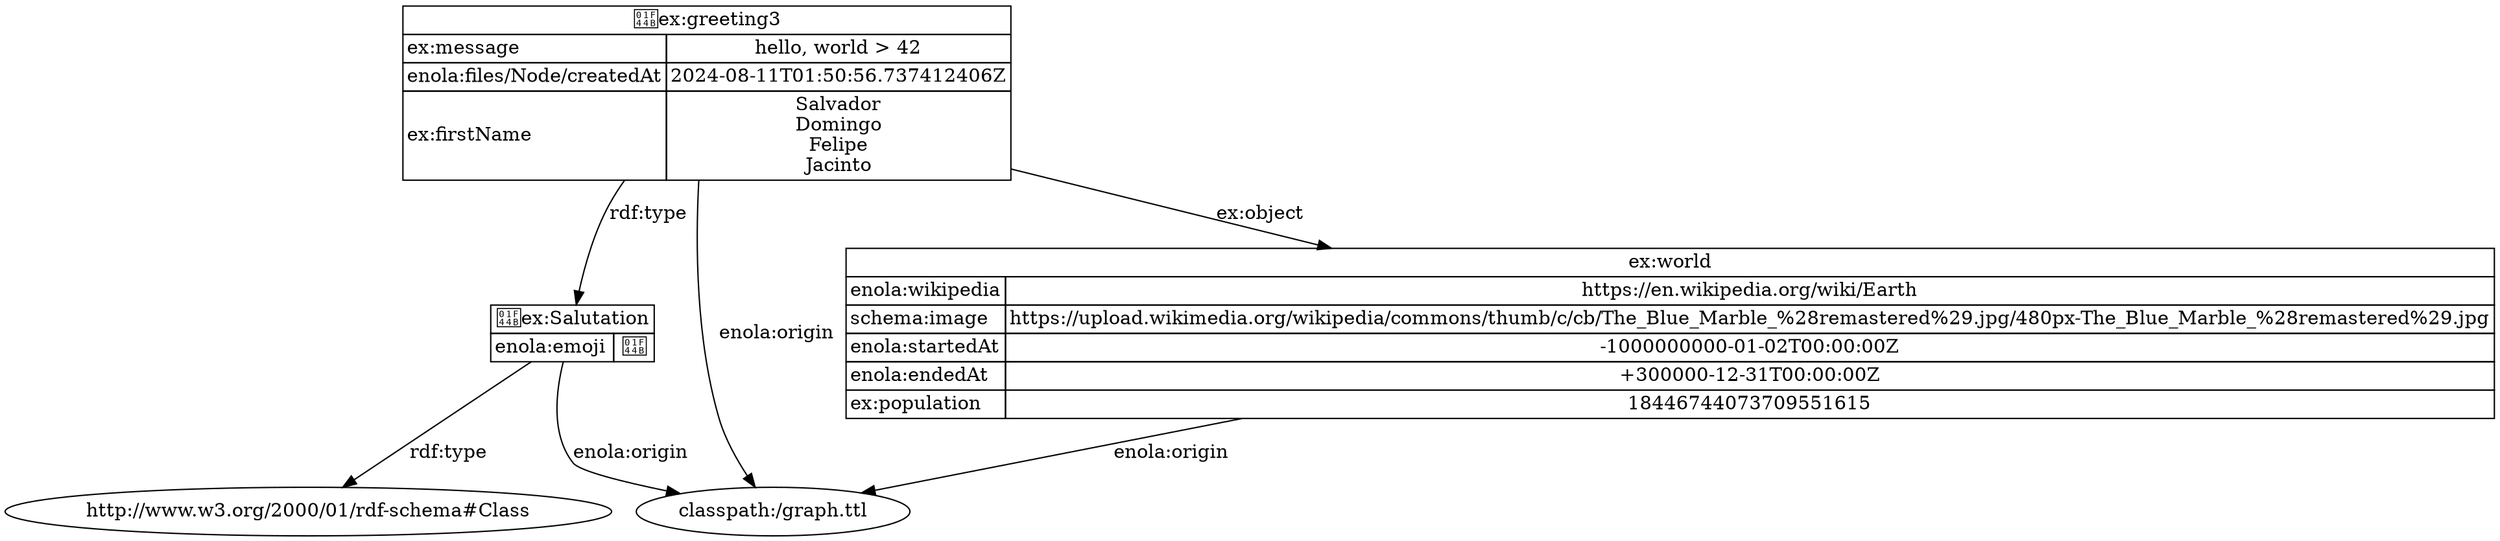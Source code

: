 digraph {
  "https://example.org/Salutation" [shape=plain label=<<TABLE BORDER="0" CELLBORDER="1" CELLSPACING="0">
    <TR><TD COLSPAN="2">👋ex:Salutation</TD></TR>
    <TR><TD ALIGN="left">enola:emoji</TD><TD>👋</TD></TR>
  </TABLE>>]
  "https://example.org/Salutation" -> "http://www.w3.org/2000/01/rdf-schema#Class" [label="rdf:type"]
  "https://example.org/Salutation" -> "classpath:/graph.ttl" [label="enola:origin"]

  "https://example.org/greeting3" [shape=plain label=<<TABLE BORDER="0" CELLBORDER="1" CELLSPACING="0">
    <TR><TD COLSPAN="2">👋ex:greeting3</TD></TR>
    <TR><TD ALIGN="left">ex:message</TD><TD>hello, world &gt; 42</TD></TR>
    <TR><TD ALIGN="left">enola:files/Node/createdAt</TD><TD>2024-08-11T01:50:56.737412406Z</TD></TR>
    <TR><TD ALIGN="left">ex:firstName</TD><TD>Salvador<BR/>Domingo<BR/>Felipe<BR/>Jacinto<BR/></TD></TR>
  </TABLE>>]
  "https://example.org/greeting3" -> "https://example.org/Salutation" [label="rdf:type"]
  "https://example.org/greeting3" -> "https://example.org/world" [label="ex:object"]
  "https://example.org/greeting3" -> "classpath:/graph.ttl" [label="enola:origin"]

  "https://example.org/world" [shape=plain label=<<TABLE BORDER="0" CELLBORDER="1" CELLSPACING="0">
    <TR><TD COLSPAN="2">ex:world</TD></TR>
    <TR><TD ALIGN="left">enola:wikipedia</TD><TD>https://en.wikipedia.org/wiki/Earth</TD></TR>
    <TR><TD ALIGN="left">schema:image</TD><TD>https://upload.wikimedia.org/wikipedia/commons/thumb/c/cb/The_Blue_Marble_%28remastered%29.jpg/480px-The_Blue_Marble_%28remastered%29.jpg</TD></TR>
    <TR><TD ALIGN="left">enola:startedAt</TD><TD>-1000000000-01-02T00:00:00Z</TD></TR>
    <TR><TD ALIGN="left">enola:endedAt</TD><TD>+300000-12-31T00:00:00Z</TD></TR>
    <TR><TD ALIGN="left">ex:population</TD><TD>18446744073709551615</TD></TR>
  </TABLE>>]
  "https://example.org/world" -> "classpath:/graph.ttl" [label="enola:origin"]

}
